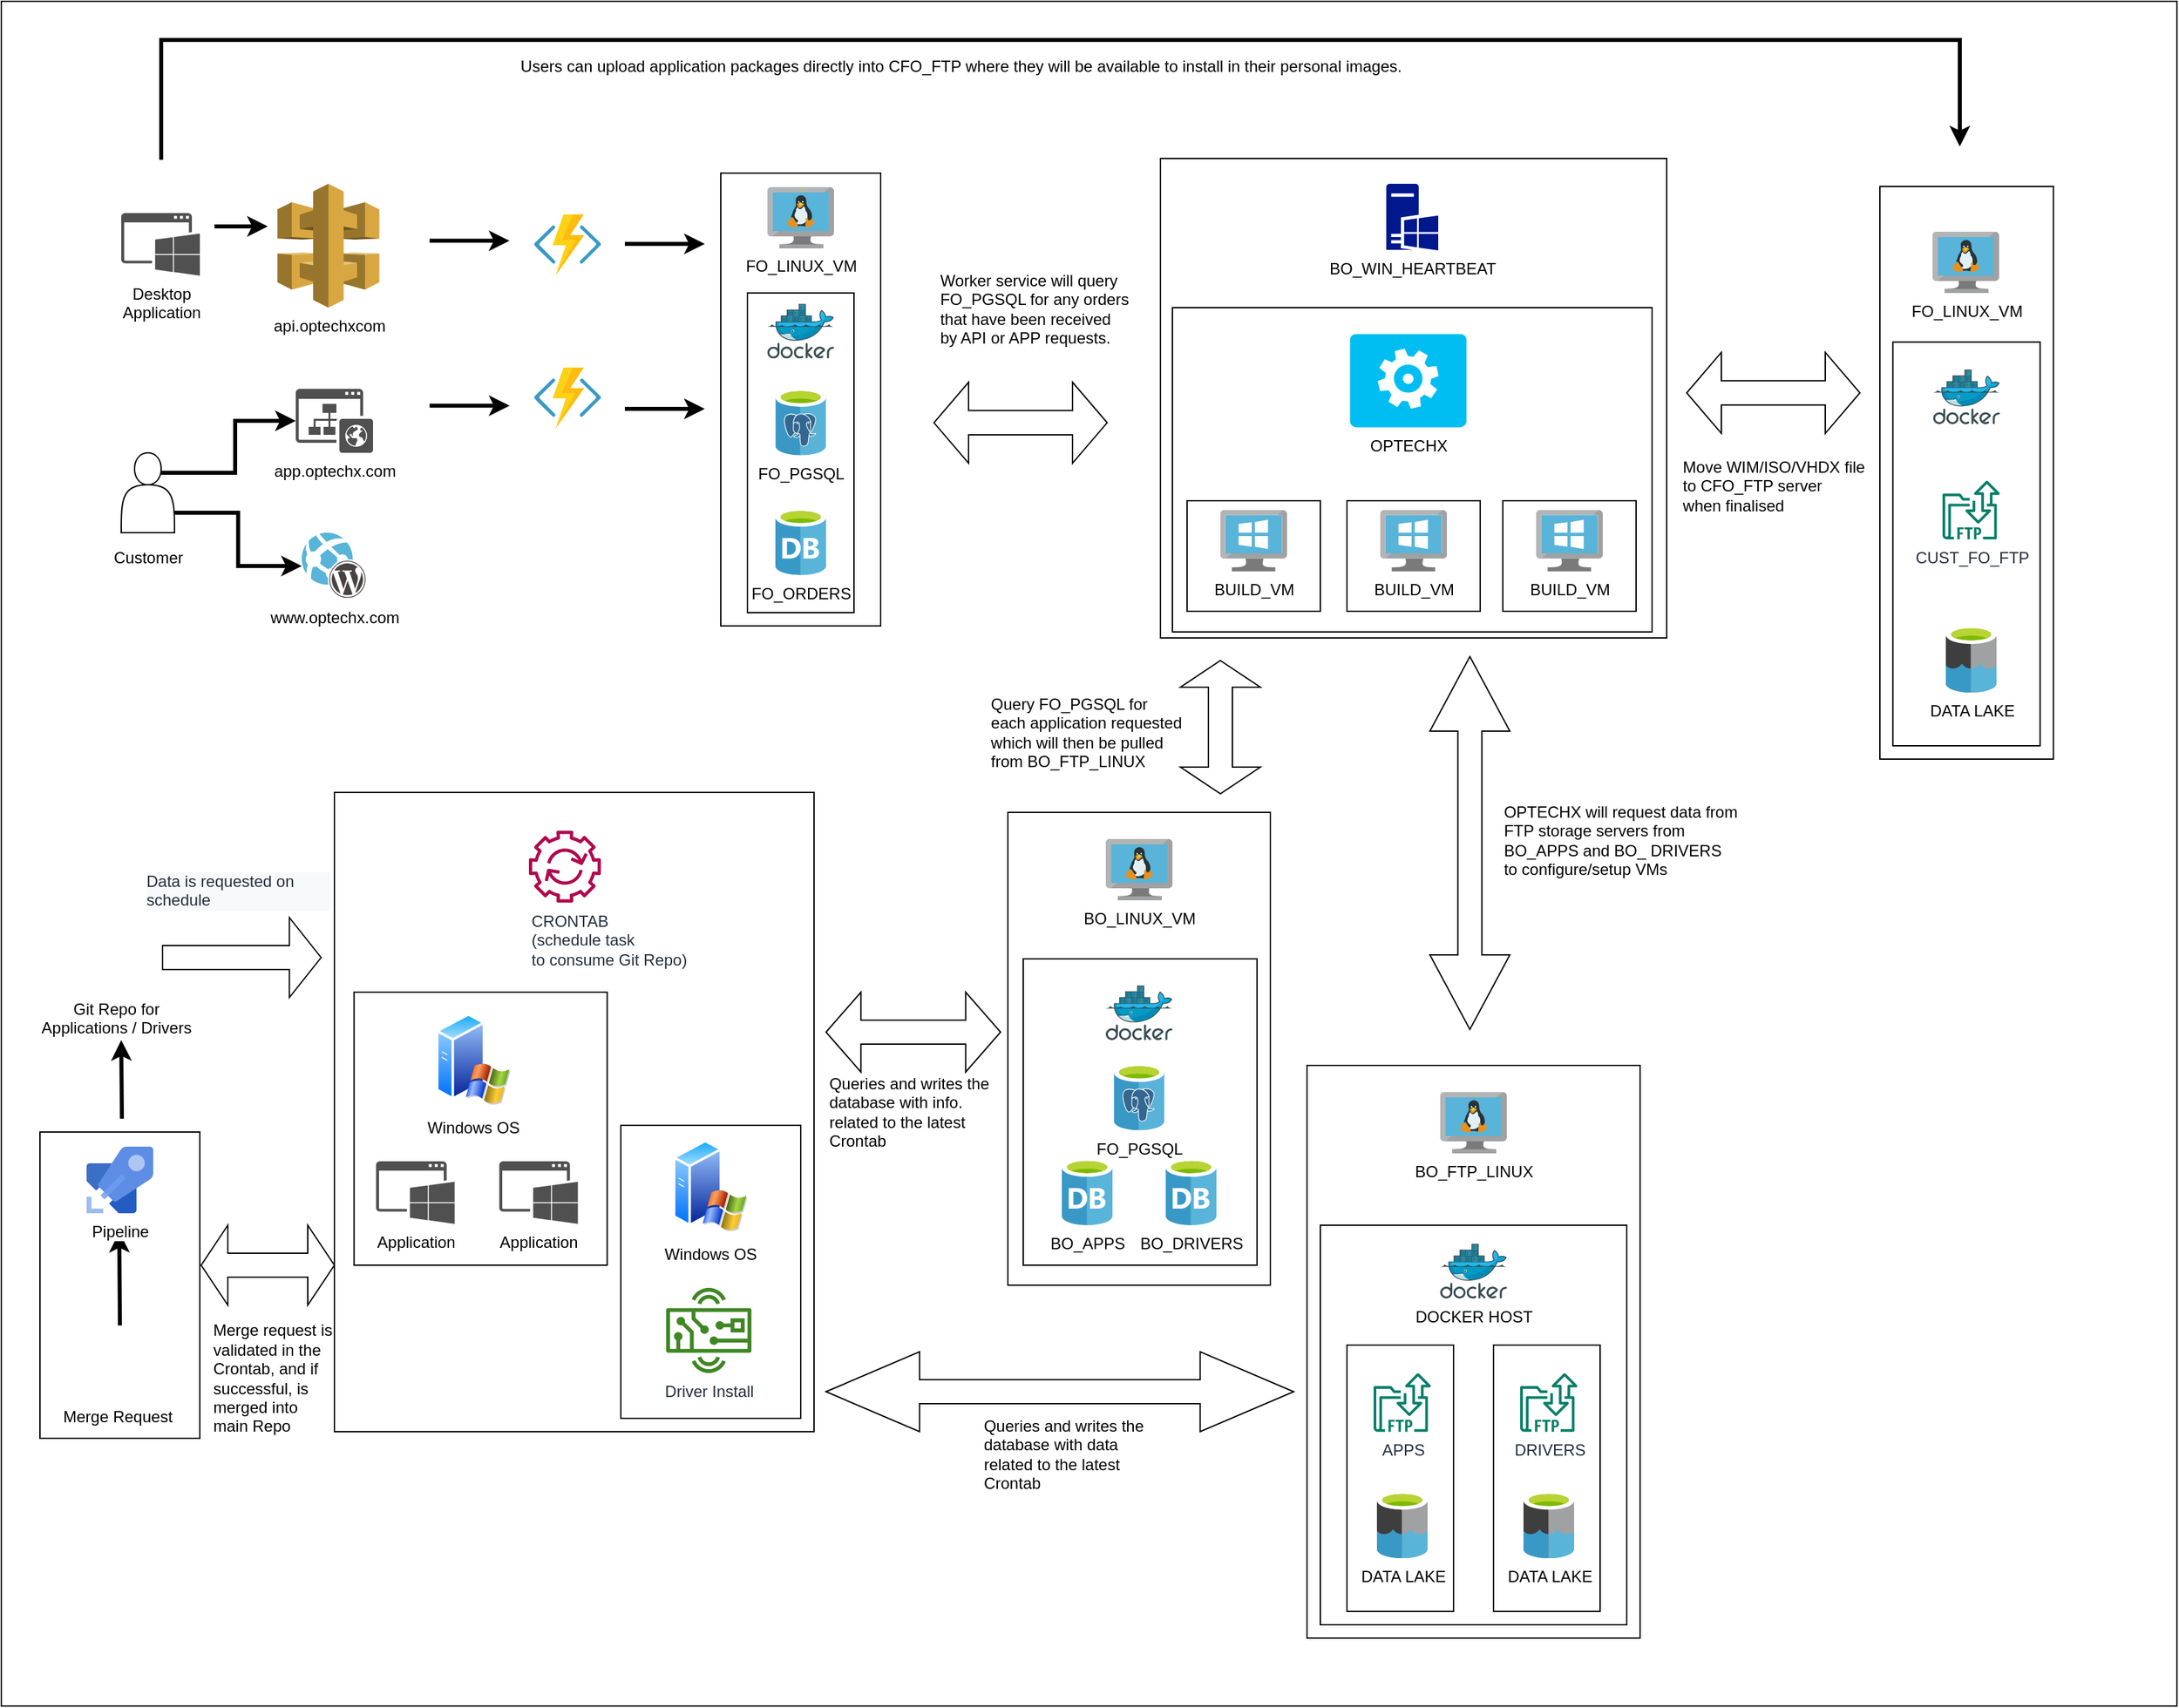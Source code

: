 <mxfile version="15.9.6" type="github">
  <diagram id="_BcDkpopJyKFB6R8OKZN" name="Page-1">
    <mxGraphModel dx="4267" dy="1180" grid="1" gridSize="10" guides="1" tooltips="1" connect="1" arrows="1" fold="1" page="1" pageScale="1" pageWidth="1169" pageHeight="827" math="0" shadow="0">
      <root>
        <mxCell id="0" />
        <mxCell id="1" parent="0" />
        <mxCell id="awUusP9zSpAzIJA0M9YQ-239" value="" style="rounded=0;whiteSpace=wrap;html=1;" vertex="1" parent="1">
          <mxGeometry x="-1240" y="21" width="1632.94" height="1280" as="geometry" />
        </mxCell>
        <mxCell id="awUusP9zSpAzIJA0M9YQ-240" value="" style="rounded=0;whiteSpace=wrap;html=1;" vertex="1" parent="1">
          <mxGeometry x="-1211" y="870" width="120" height="230" as="geometry" />
        </mxCell>
        <mxCell id="awUusP9zSpAzIJA0M9YQ-227" value="" style="rounded=0;whiteSpace=wrap;html=1;" vertex="1" parent="1">
          <mxGeometry x="-990" y="615" width="360" height="480" as="geometry" />
        </mxCell>
        <mxCell id="awUusP9zSpAzIJA0M9YQ-197" value="" style="rounded=0;whiteSpace=wrap;html=1;" vertex="1" parent="1">
          <mxGeometry x="-370" y="139" width="380" height="360" as="geometry" />
        </mxCell>
        <mxCell id="awUusP9zSpAzIJA0M9YQ-173" value="" style="rounded=0;whiteSpace=wrap;html=1;" vertex="1" parent="1">
          <mxGeometry x="-361" y="251" width="360" height="243.49" as="geometry" />
        </mxCell>
        <mxCell id="awUusP9zSpAzIJA0M9YQ-192" value="" style="rounded=0;whiteSpace=wrap;html=1;" vertex="1" parent="1">
          <mxGeometry x="-350" y="396" width="100" height="83" as="geometry" />
        </mxCell>
        <mxCell id="awUusP9zSpAzIJA0M9YQ-188" value="" style="rounded=0;whiteSpace=wrap;html=1;" vertex="1" parent="1">
          <mxGeometry x="170" y="160" width="130.25" height="430" as="geometry" />
        </mxCell>
        <mxCell id="awUusP9zSpAzIJA0M9YQ-187" value="" style="rounded=0;whiteSpace=wrap;html=1;" vertex="1" parent="1">
          <mxGeometry x="179.75" y="276.84" width="110.5" height="303.16" as="geometry" />
        </mxCell>
        <mxCell id="awUusP9zSpAzIJA0M9YQ-129" value="" style="rounded=0;whiteSpace=wrap;html=1;" vertex="1" parent="1">
          <mxGeometry x="-484.5" y="630" width="197" height="355" as="geometry" />
        </mxCell>
        <mxCell id="awUusP9zSpAzIJA0M9YQ-130" value="" style="rounded=0;whiteSpace=wrap;html=1;" vertex="1" parent="1">
          <mxGeometry x="-473" y="740" width="175.5" height="230" as="geometry" />
        </mxCell>
        <mxCell id="awUusP9zSpAzIJA0M9YQ-70" value="www.optechx.com" style="sketch=0;aspect=fixed;html=1;points=[];align=center;image;fontSize=12;image=img/lib/mscae/WebAppWordPress.svg;" vertex="1" parent="1">
          <mxGeometry x="-1014.5" y="420" width="49" height="50" as="geometry" />
        </mxCell>
        <mxCell id="awUusP9zSpAzIJA0M9YQ-246" style="edgeStyle=orthogonalEdgeStyle;rounded=0;orthogonalLoop=1;jettySize=auto;html=1;exitX=1;exitY=0.75;exitDx=0;exitDy=0;strokeWidth=3;" edge="1" parent="1" source="awUusP9zSpAzIJA0M9YQ-71" target="awUusP9zSpAzIJA0M9YQ-70">
          <mxGeometry relative="1" as="geometry" />
        </mxCell>
        <mxCell id="awUusP9zSpAzIJA0M9YQ-247" style="edgeStyle=orthogonalEdgeStyle;rounded=0;orthogonalLoop=1;jettySize=auto;html=1;exitX=0.75;exitY=0.25;exitDx=0;exitDy=0;exitPerimeter=0;strokeWidth=3;" edge="1" parent="1" source="awUusP9zSpAzIJA0M9YQ-71" target="awUusP9zSpAzIJA0M9YQ-72">
          <mxGeometry relative="1" as="geometry" />
        </mxCell>
        <mxCell id="awUusP9zSpAzIJA0M9YQ-71" value="" style="shape=actor;whiteSpace=wrap;html=1;" vertex="1" parent="1">
          <mxGeometry x="-1150" y="360" width="40" height="60" as="geometry" />
        </mxCell>
        <mxCell id="awUusP9zSpAzIJA0M9YQ-72" value="app.optechx.com" style="sketch=0;pointerEvents=1;shadow=0;dashed=0;html=1;strokeColor=none;fillColor=#505050;labelPosition=center;verticalLabelPosition=bottom;verticalAlign=top;outlineConnect=0;align=center;shape=mxgraph.office.sites.website_public;" vertex="1" parent="1">
          <mxGeometry x="-1019" y="312" width="58" height="48" as="geometry" />
        </mxCell>
        <mxCell id="awUusP9zSpAzIJA0M9YQ-74" value="api.optechxcom" style="outlineConnect=0;dashed=0;verticalLabelPosition=bottom;verticalAlign=top;align=center;html=1;shape=mxgraph.aws3.api_gateway;fillColor=#D9A741;gradientColor=none;" vertex="1" parent="1">
          <mxGeometry x="-1032.75" y="158" width="76.5" height="93" as="geometry" />
        </mxCell>
        <mxCell id="awUusP9zSpAzIJA0M9YQ-77" value="Desktop&lt;br&gt;Application" style="sketch=0;pointerEvents=1;shadow=0;dashed=0;html=1;strokeColor=none;fillColor=#505050;labelPosition=center;verticalLabelPosition=bottom;verticalAlign=top;outlineConnect=0;align=center;shape=mxgraph.office.concepts.application_windows;" vertex="1" parent="1">
          <mxGeometry x="-1150" y="180" width="59" height="47" as="geometry" />
        </mxCell>
        <mxCell id="awUusP9zSpAzIJA0M9YQ-89" value="" style="sketch=0;aspect=fixed;html=1;points=[];align=center;image;fontSize=12;image=img/lib/mscae/Functions.svg;" vertex="1" parent="1">
          <mxGeometry x="-840" y="181" width="50" height="46" as="geometry" />
        </mxCell>
        <mxCell id="awUusP9zSpAzIJA0M9YQ-96" value="BO_WIN_HEARTBEAT" style="sketch=0;aspect=fixed;pointerEvents=1;shadow=0;dashed=0;html=1;strokeColor=none;labelPosition=center;verticalLabelPosition=bottom;verticalAlign=top;align=center;fillColor=#00188D;shape=mxgraph.mscae.enterprise.windows_server" vertex="1" parent="1">
          <mxGeometry x="-200.5" y="158" width="39" height="50" as="geometry" />
        </mxCell>
        <mxCell id="awUusP9zSpAzIJA0M9YQ-98" value="BUILD_VM" style="sketch=0;aspect=fixed;html=1;points=[];align=center;image;fontSize=12;image=img/lib/mscae/VirtualMachineWindows.svg;" vertex="1" parent="1">
          <mxGeometry x="-325" y="403" width="50" height="46" as="geometry" />
        </mxCell>
        <mxCell id="awUusP9zSpAzIJA0M9YQ-87" value="" style="rounded=0;whiteSpace=wrap;html=1;" vertex="1" parent="1">
          <mxGeometry x="-700" y="150" width="120" height="340" as="geometry" />
        </mxCell>
        <mxCell id="awUusP9zSpAzIJA0M9YQ-84" value="" style="rounded=0;whiteSpace=wrap;html=1;" vertex="1" parent="1">
          <mxGeometry x="-680" y="240" width="80" height="240" as="geometry" />
        </mxCell>
        <mxCell id="awUusP9zSpAzIJA0M9YQ-79" value="" style="sketch=0;aspect=fixed;html=1;points=[];align=center;image;fontSize=12;image=img/lib/mscae/Docker.svg;" vertex="1" parent="1">
          <mxGeometry x="-665" y="248.17" width="50" height="41" as="geometry" />
        </mxCell>
        <mxCell id="awUusP9zSpAzIJA0M9YQ-80" value="FO_LINUX_VM" style="sketch=0;aspect=fixed;html=1;points=[];align=center;image;fontSize=12;image=img/lib/mscae/VM_Linux.svg;" vertex="1" parent="1">
          <mxGeometry x="-665" y="160.487" width="50" height="46" as="geometry" />
        </mxCell>
        <mxCell id="awUusP9zSpAzIJA0M9YQ-83" value="FO_PGSQL" style="sketch=0;aspect=fixed;html=1;points=[];align=center;image;fontSize=12;image=img/lib/mscae/Azure_Database_for_PostgreSQL_servers.svg;" vertex="1" parent="1">
          <mxGeometry x="-659" y="311.84" width="38" height="50" as="geometry" />
        </mxCell>
        <mxCell id="awUusP9zSpAzIJA0M9YQ-93" value="FO_ORDERS" style="sketch=0;aspect=fixed;html=1;points=[];align=center;image;fontSize=12;image=img/lib/mscae/Database_General.svg;" vertex="1" parent="1">
          <mxGeometry x="-659" y="401.84" width="38" height="50" as="geometry" />
        </mxCell>
        <mxCell id="awUusP9zSpAzIJA0M9YQ-109" value="OPTECHX" style="verticalLabelPosition=bottom;html=1;verticalAlign=top;align=center;strokeColor=none;fillColor=#00BEF2;shape=mxgraph.azure.worker_role;" vertex="1" parent="1">
          <mxGeometry x="-227.75" y="270.84" width="87.5" height="70" as="geometry" />
        </mxCell>
        <mxCell id="awUusP9zSpAzIJA0M9YQ-113" value="BO_LINUX_VM" style="sketch=0;aspect=fixed;html=1;points=[];align=center;image;fontSize=12;image=img/lib/mscae/VM_Linux.svg;" vertex="1" parent="1">
          <mxGeometry x="-411" y="649.997" width="50" height="46" as="geometry" />
        </mxCell>
        <mxCell id="awUusP9zSpAzIJA0M9YQ-114" value="" style="sketch=0;aspect=fixed;html=1;points=[];align=center;image;fontSize=12;image=img/lib/mscae/Docker.svg;" vertex="1" parent="1">
          <mxGeometry x="-411" y="760.0" width="50" height="41" as="geometry" />
        </mxCell>
        <mxCell id="awUusP9zSpAzIJA0M9YQ-115" value="FO_PGSQL" style="sketch=0;aspect=fixed;html=1;points=[];align=center;image;fontSize=12;image=img/lib/mscae/Azure_Database_for_PostgreSQL_servers.svg;" vertex="1" parent="1">
          <mxGeometry x="-405" y="818.75" width="38" height="50" as="geometry" />
        </mxCell>
        <mxCell id="awUusP9zSpAzIJA0M9YQ-116" value="BO_APPS" style="sketch=0;aspect=fixed;html=1;points=[];align=center;image;fontSize=12;image=img/lib/mscae/Database_General.svg;" vertex="1" parent="1">
          <mxGeometry x="-444" y="890" width="38" height="50" as="geometry" />
        </mxCell>
        <mxCell id="awUusP9zSpAzIJA0M9YQ-117" value="BO_DRIVERS" style="sketch=0;aspect=fixed;html=1;points=[];align=center;image;fontSize=12;image=img/lib/mscae/Database_General.svg;" vertex="1" parent="1">
          <mxGeometry x="-366" y="890" width="38" height="50" as="geometry" />
        </mxCell>
        <mxCell id="awUusP9zSpAzIJA0M9YQ-120" value="Git Repo for&lt;br&gt;Applications / Drivers" style="shape=image;html=1;verticalAlign=top;verticalLabelPosition=bottom;labelBackgroundColor=#ffffff;imageAspect=0;aspect=fixed;image=https://cdn1.iconfinder.com/data/icons/social-media-2106/24/social_media_social_media_logo_git-128.png" vertex="1" parent="1">
          <mxGeometry x="-1179" y="714" width="50" height="50" as="geometry" />
        </mxCell>
        <mxCell id="awUusP9zSpAzIJA0M9YQ-123" value="Merge Request" style="shape=image;html=1;verticalAlign=top;verticalLabelPosition=bottom;labelBackgroundColor=#ffffff;imageAspect=0;aspect=fixed;image=https://cdn0.iconfinder.com/data/icons/octicons/1024/git-pull-request-128.png" vertex="1" parent="1">
          <mxGeometry x="-1176" y="1025" width="45" height="45" as="geometry" />
        </mxCell>
        <mxCell id="awUusP9zSpAzIJA0M9YQ-133" value="FO_LINUX_VM" style="sketch=0;aspect=fixed;html=1;points=[];align=center;image;fontSize=12;image=img/lib/mscae/VM_Linux.svg;" vertex="1" parent="1">
          <mxGeometry x="209.5" y="193.997" width="50" height="46" as="geometry" />
        </mxCell>
        <mxCell id="awUusP9zSpAzIJA0M9YQ-149" value="&lt;div&gt;&lt;span&gt;CRONTAB&lt;/span&gt;&lt;/div&gt;&lt;div&gt;&lt;span&gt;(schedule task&amp;nbsp;&lt;/span&gt;&lt;/div&gt;&lt;div&gt;&lt;span&gt;to consume Git Repo)&lt;/span&gt;&lt;/div&gt;" style="sketch=0;outlineConnect=0;fontColor=#232F3E;gradientColor=none;fillColor=#B0084D;strokeColor=none;dashed=0;verticalLabelPosition=bottom;verticalAlign=top;align=left;html=1;fontSize=12;fontStyle=0;aspect=fixed;pointerEvents=1;shape=mxgraph.aws4.automation;" vertex="1" parent="1">
          <mxGeometry x="-844" y="643.75" width="54" height="54" as="geometry" />
        </mxCell>
        <mxCell id="awUusP9zSpAzIJA0M9YQ-153" value="" style="group" vertex="1" connectable="0" parent="1">
          <mxGeometry x="-260" y="820" width="250" height="430" as="geometry" />
        </mxCell>
        <mxCell id="awUusP9zSpAzIJA0M9YQ-146" value="" style="rounded=0;whiteSpace=wrap;html=1;" vertex="1" parent="awUusP9zSpAzIJA0M9YQ-153">
          <mxGeometry width="250" height="430" as="geometry" />
        </mxCell>
        <mxCell id="awUusP9zSpAzIJA0M9YQ-131" value="" style="rounded=0;whiteSpace=wrap;html=1;" vertex="1" parent="awUusP9zSpAzIJA0M9YQ-153">
          <mxGeometry x="10" y="120" width="230" height="300" as="geometry" />
        </mxCell>
        <mxCell id="awUusP9zSpAzIJA0M9YQ-132" value="" style="rounded=0;whiteSpace=wrap;html=1;" vertex="1" parent="awUusP9zSpAzIJA0M9YQ-153">
          <mxGeometry x="140" y="210" width="80" height="200" as="geometry" />
        </mxCell>
        <mxCell id="awUusP9zSpAzIJA0M9YQ-134" value="DOCKER HOST" style="sketch=0;aspect=fixed;html=1;points=[];align=center;image;fontSize=12;image=img/lib/mscae/Docker.svg;" vertex="1" parent="awUusP9zSpAzIJA0M9YQ-153">
          <mxGeometry x="100" y="134.0" width="50" height="41" as="geometry" />
        </mxCell>
        <mxCell id="awUusP9zSpAzIJA0M9YQ-140" value="DATA LAKE" style="sketch=0;aspect=fixed;html=1;points=[];align=center;image;fontSize=12;image=img/lib/mscae/Data_Lake.svg;" vertex="1" parent="awUusP9zSpAzIJA0M9YQ-153">
          <mxGeometry x="162.5" y="320" width="38" height="50" as="geometry" />
        </mxCell>
        <mxCell id="awUusP9zSpAzIJA0M9YQ-141" value="DRIVERS" style="sketch=0;outlineConnect=0;fontColor=#232F3E;gradientColor=none;fillColor=#067F68;strokeColor=none;dashed=0;verticalLabelPosition=bottom;verticalAlign=top;align=center;html=1;fontSize=12;fontStyle=0;aspect=fixed;shape=mxgraph.aws4.transfer_for_ftp_resource;" vertex="1" parent="awUusP9zSpAzIJA0M9YQ-153">
          <mxGeometry x="160" y="231" width="43" height="44.15" as="geometry" />
        </mxCell>
        <mxCell id="awUusP9zSpAzIJA0M9YQ-142" value="" style="rounded=0;whiteSpace=wrap;html=1;" vertex="1" parent="awUusP9zSpAzIJA0M9YQ-153">
          <mxGeometry x="30" y="210" width="80" height="200" as="geometry" />
        </mxCell>
        <mxCell id="awUusP9zSpAzIJA0M9YQ-143" value="DATA LAKE" style="sketch=0;aspect=fixed;html=1;points=[];align=center;image;fontSize=12;image=img/lib/mscae/Data_Lake.svg;" vertex="1" parent="awUusP9zSpAzIJA0M9YQ-153">
          <mxGeometry x="52.5" y="320" width="38" height="50" as="geometry" />
        </mxCell>
        <mxCell id="awUusP9zSpAzIJA0M9YQ-144" value="APPS" style="sketch=0;outlineConnect=0;fontColor=#232F3E;gradientColor=none;fillColor=#067F68;strokeColor=none;dashed=0;verticalLabelPosition=bottom;verticalAlign=top;align=center;html=1;fontSize=12;fontStyle=0;aspect=fixed;shape=mxgraph.aws4.transfer_for_ftp_resource;" vertex="1" parent="awUusP9zSpAzIJA0M9YQ-153">
          <mxGeometry x="50" y="231" width="43" height="44.15" as="geometry" />
        </mxCell>
        <mxCell id="awUusP9zSpAzIJA0M9YQ-145" value="BO_FTP_LINUX" style="sketch=0;aspect=fixed;html=1;points=[];align=center;image;fontSize=12;image=img/lib/mscae/VM_Linux.svg;" vertex="1" parent="awUusP9zSpAzIJA0M9YQ-153">
          <mxGeometry x="100" y="19.997" width="50" height="46" as="geometry" />
        </mxCell>
        <mxCell id="awUusP9zSpAzIJA0M9YQ-158" value="" style="shape=doubleArrow;whiteSpace=wrap;html=1;" vertex="1" parent="1">
          <mxGeometry x="-540" y="307" width="130" height="60.83" as="geometry" />
        </mxCell>
        <mxCell id="awUusP9zSpAzIJA0M9YQ-163" value="" style="endArrow=classic;html=1;rounded=0;strokeWidth=3;" edge="1" parent="1">
          <mxGeometry width="50" height="50" relative="1" as="geometry">
            <mxPoint x="-772" y="203.16" as="sourcePoint" />
            <mxPoint x="-712" y="203.16" as="targetPoint" />
          </mxGeometry>
        </mxCell>
        <mxCell id="awUusP9zSpAzIJA0M9YQ-166" value="" style="endArrow=classic;html=1;rounded=0;strokeWidth=3;" edge="1" parent="1">
          <mxGeometry width="50" height="50" relative="1" as="geometry">
            <mxPoint x="-772" y="327" as="sourcePoint" />
            <mxPoint x="-712" y="327" as="targetPoint" />
          </mxGeometry>
        </mxCell>
        <mxCell id="awUusP9zSpAzIJA0M9YQ-167" value="" style="sketch=0;aspect=fixed;html=1;points=[];align=center;image;fontSize=12;image=img/lib/mscae/Functions.svg;" vertex="1" parent="1">
          <mxGeometry x="-840" y="296" width="50" height="46" as="geometry" />
        </mxCell>
        <mxCell id="awUusP9zSpAzIJA0M9YQ-168" value="" style="endArrow=classic;html=1;rounded=0;strokeWidth=3;" edge="1" parent="1">
          <mxGeometry width="50" height="50" relative="1" as="geometry">
            <mxPoint x="-918.55" y="200.8" as="sourcePoint" />
            <mxPoint x="-858.55" y="200.8" as="targetPoint" />
          </mxGeometry>
        </mxCell>
        <mxCell id="awUusP9zSpAzIJA0M9YQ-169" value="" style="endArrow=classic;html=1;rounded=0;strokeWidth=3;" edge="1" parent="1">
          <mxGeometry width="50" height="50" relative="1" as="geometry">
            <mxPoint x="-918.55" y="324.64" as="sourcePoint" />
            <mxPoint x="-858.55" y="324.64" as="targetPoint" />
          </mxGeometry>
        </mxCell>
        <mxCell id="awUusP9zSpAzIJA0M9YQ-172" value="&lt;div style=&quot;text-align: justify&quot;&gt;&lt;span&gt;Worker service will query&lt;/span&gt;&lt;/div&gt;&lt;div style=&quot;text-align: justify&quot;&gt;&lt;span&gt;FO_PGSQL for any orders&lt;/span&gt;&lt;/div&gt;&lt;div style=&quot;text-align: justify&quot;&gt;&lt;span&gt;that have been received&lt;/span&gt;&lt;/div&gt;&lt;div style=&quot;text-align: justify&quot;&gt;&lt;span&gt;by API or APP requests.&lt;/span&gt;&lt;/div&gt;" style="text;html=1;align=center;verticalAlign=middle;resizable=0;points=[];autosize=1;strokeColor=none;fillColor=none;" vertex="1" parent="1">
          <mxGeometry x="-545" y="222" width="160" height="60" as="geometry" />
        </mxCell>
        <mxCell id="awUusP9zSpAzIJA0M9YQ-177" value="" style="shape=doubleArrow;direction=south;whiteSpace=wrap;html=1;" vertex="1" parent="1">
          <mxGeometry x="-167.75" y="513" width="60" height="280" as="geometry" />
        </mxCell>
        <mxCell id="awUusP9zSpAzIJA0M9YQ-178" value="&lt;div style=&quot;text-align: justify&quot;&gt;&lt;span&gt;OPTECHX will request data from&lt;/span&gt;&lt;/div&gt;&lt;div style=&quot;text-align: justify&quot;&gt;&lt;span&gt;FTP storage servers from&lt;/span&gt;&lt;/div&gt;&lt;div style=&quot;text-align: justify&quot;&gt;&lt;span&gt;BO_APPS and BO_ DRIVERS&lt;/span&gt;&lt;/div&gt;&lt;div style=&quot;text-align: justify&quot;&gt;&lt;span&gt;to configure/setup VMs&lt;/span&gt;&lt;/div&gt;" style="text;html=1;align=center;verticalAlign=middle;resizable=0;points=[];autosize=1;strokeColor=none;fillColor=none;" vertex="1" parent="1">
          <mxGeometry x="-120" y="621" width="190" height="60" as="geometry" />
        </mxCell>
        <mxCell id="awUusP9zSpAzIJA0M9YQ-179" value="" style="shape=doubleArrow;direction=south;whiteSpace=wrap;html=1;" vertex="1" parent="1">
          <mxGeometry x="-355" y="516" width="60" height="100" as="geometry" />
        </mxCell>
        <mxCell id="awUusP9zSpAzIJA0M9YQ-182" value="&lt;div style=&quot;text-align: justify&quot;&gt;&lt;span&gt;Query FO_PGSQL for&lt;/span&gt;&lt;/div&gt;&lt;div style=&quot;text-align: justify&quot;&gt;&lt;span&gt;each application requested&lt;/span&gt;&lt;/div&gt;&lt;div style=&quot;text-align: justify&quot;&gt;&lt;span&gt;which will then be pulled&lt;/span&gt;&lt;/div&gt;&lt;div style=&quot;text-align: justify&quot;&gt;&lt;span&gt;from BO_FTP_LINUX&lt;/span&gt;&lt;/div&gt;" style="text;html=1;align=center;verticalAlign=middle;resizable=0;points=[];autosize=1;strokeColor=none;fillColor=none;" vertex="1" parent="1">
          <mxGeometry x="-506" y="540" width="160" height="60" as="geometry" />
        </mxCell>
        <mxCell id="awUusP9zSpAzIJA0M9YQ-184" value="" style="sketch=0;aspect=fixed;html=1;points=[];align=center;image;fontSize=12;image=img/lib/mscae/Docker.svg;" vertex="1" parent="1">
          <mxGeometry x="210" y="297.5" width="50" height="41" as="geometry" />
        </mxCell>
        <mxCell id="awUusP9zSpAzIJA0M9YQ-185" value="CUST_FO_FTP" style="sketch=0;outlineConnect=0;fontColor=#232F3E;gradientColor=none;fillColor=#067F68;strokeColor=none;dashed=0;verticalLabelPosition=bottom;verticalAlign=top;align=center;html=1;fontSize=12;fontStyle=0;aspect=fixed;shape=mxgraph.aws4.transfer_for_ftp_resource;" vertex="1" parent="1">
          <mxGeometry x="217" y="380.85" width="43" height="44.15" as="geometry" />
        </mxCell>
        <mxCell id="awUusP9zSpAzIJA0M9YQ-186" value="DATA LAKE" style="sketch=0;aspect=fixed;html=1;points=[];align=center;image;fontSize=12;image=img/lib/mscae/Data_Lake.svg;" vertex="1" parent="1">
          <mxGeometry x="219.5" y="490" width="38" height="50" as="geometry" />
        </mxCell>
        <mxCell id="awUusP9zSpAzIJA0M9YQ-189" value="" style="endArrow=classic;html=1;rounded=0;strokeWidth=3;" edge="1" parent="1">
          <mxGeometry width="50" height="50" relative="1" as="geometry">
            <mxPoint x="-1120" y="140" as="sourcePoint" />
            <mxPoint x="230" y="130" as="targetPoint" />
            <Array as="points">
              <mxPoint x="-1120" y="50" />
              <mxPoint x="230" y="50" />
            </Array>
          </mxGeometry>
        </mxCell>
        <mxCell id="awUusP9zSpAzIJA0M9YQ-190" value="Users can upload application packages directly into CFO_FTP where they will be available to install in their personal images." style="text;html=1;align=center;verticalAlign=middle;resizable=0;points=[];autosize=1;strokeColor=none;fillColor=none;" vertex="1" parent="1">
          <mxGeometry x="-860" y="60" width="680" height="20" as="geometry" />
        </mxCell>
        <mxCell id="awUusP9zSpAzIJA0M9YQ-191" value="" style="shape=doubleArrow;whiteSpace=wrap;html=1;" vertex="1" parent="1">
          <mxGeometry x="25" y="284.58" width="130" height="60.83" as="geometry" />
        </mxCell>
        <mxCell id="awUusP9zSpAzIJA0M9YQ-195" value="" style="group" vertex="1" connectable="0" parent="1">
          <mxGeometry x="-230" y="396" width="100" height="83" as="geometry" />
        </mxCell>
        <mxCell id="awUusP9zSpAzIJA0M9YQ-193" value="" style="rounded=0;whiteSpace=wrap;html=1;" vertex="1" parent="awUusP9zSpAzIJA0M9YQ-195">
          <mxGeometry width="100" height="83" as="geometry" />
        </mxCell>
        <mxCell id="awUusP9zSpAzIJA0M9YQ-100" value="BUILD_VM" style="sketch=0;aspect=fixed;html=1;points=[];align=center;image;fontSize=12;image=img/lib/mscae/VirtualMachineWindows.svg;" vertex="1" parent="awUusP9zSpAzIJA0M9YQ-195">
          <mxGeometry x="25" y="7" width="50" height="46" as="geometry" />
        </mxCell>
        <mxCell id="awUusP9zSpAzIJA0M9YQ-196" value="" style="group" vertex="1" connectable="0" parent="1">
          <mxGeometry x="-113" y="396" width="100" height="83" as="geometry" />
        </mxCell>
        <mxCell id="awUusP9zSpAzIJA0M9YQ-194" value="" style="rounded=0;whiteSpace=wrap;html=1;" vertex="1" parent="awUusP9zSpAzIJA0M9YQ-196">
          <mxGeometry width="100" height="83" as="geometry" />
        </mxCell>
        <mxCell id="awUusP9zSpAzIJA0M9YQ-101" value="BUILD_VM" style="sketch=0;aspect=fixed;html=1;points=[];align=center;image;fontSize=12;image=img/lib/mscae/VirtualMachineWindows.svg;" vertex="1" parent="awUusP9zSpAzIJA0M9YQ-196">
          <mxGeometry x="25" y="7" width="50" height="46" as="geometry" />
        </mxCell>
        <mxCell id="awUusP9zSpAzIJA0M9YQ-198" value="&lt;div style=&quot;text-align: justify&quot;&gt;&lt;span&gt;Move WIM/ISO/VHDX file&lt;/span&gt;&lt;/div&gt;&lt;div style=&quot;text-align: justify&quot;&gt;&lt;span&gt;to CFO_FTP server&lt;/span&gt;&lt;/div&gt;&lt;div style=&quot;text-align: justify&quot;&gt;&lt;span&gt;when finalised&lt;/span&gt;&lt;/div&gt;" style="text;html=1;align=center;verticalAlign=middle;resizable=0;points=[];autosize=1;strokeColor=none;fillColor=none;" vertex="1" parent="1">
          <mxGeometry x="15" y="360" width="150" height="50" as="geometry" />
        </mxCell>
        <mxCell id="awUusP9zSpAzIJA0M9YQ-202" value="" style="endArrow=classic;html=1;rounded=0;strokeWidth=3;" edge="1" parent="1">
          <mxGeometry width="50" height="50" relative="1" as="geometry">
            <mxPoint x="-1149.52" y="860" as="sourcePoint" />
            <mxPoint x="-1150" y="801" as="targetPoint" />
          </mxGeometry>
        </mxCell>
        <mxCell id="awUusP9zSpAzIJA0M9YQ-203" value="" style="endArrow=classic;html=1;rounded=0;strokeWidth=3;" edge="1" parent="1">
          <mxGeometry width="50" height="50" relative="1" as="geometry">
            <mxPoint x="-1151" y="1015.25" as="sourcePoint" />
            <mxPoint x="-1151.48" y="945" as="targetPoint" />
          </mxGeometry>
        </mxCell>
        <mxCell id="awUusP9zSpAzIJA0M9YQ-205" value="Pipeline" style="sketch=0;aspect=fixed;html=1;points=[];align=center;image;fontSize=12;image=img/lib/mscae/Azure_Pipelines.svg;" vertex="1" parent="1">
          <mxGeometry x="-1176" y="881" width="50" height="50" as="geometry" />
        </mxCell>
        <mxCell id="awUusP9zSpAzIJA0M9YQ-213" value="" style="group" vertex="1" connectable="0" parent="1">
          <mxGeometry x="-975.25" y="765" width="190" height="205" as="geometry" />
        </mxCell>
        <mxCell id="awUusP9zSpAzIJA0M9YQ-212" value="" style="rounded=0;whiteSpace=wrap;html=1;" vertex="1" parent="awUusP9zSpAzIJA0M9YQ-213">
          <mxGeometry width="190" height="205" as="geometry" />
        </mxCell>
        <mxCell id="awUusP9zSpAzIJA0M9YQ-208" value="Windows OS" style="aspect=fixed;perimeter=ellipsePerimeter;html=1;align=center;shadow=0;dashed=0;spacingTop=3;image;image=img/lib/active_directory/windows_server_2.svg;" vertex="1" parent="awUusP9zSpAzIJA0M9YQ-213">
          <mxGeometry x="61.45" y="15" width="56" height="70" as="geometry" />
        </mxCell>
        <mxCell id="awUusP9zSpAzIJA0M9YQ-209" value="Application" style="sketch=0;pointerEvents=1;shadow=0;dashed=0;html=1;strokeColor=none;fillColor=#505050;labelPosition=center;verticalLabelPosition=bottom;verticalAlign=top;outlineConnect=0;align=center;shape=mxgraph.office.concepts.application_windows;" vertex="1" parent="awUusP9zSpAzIJA0M9YQ-213">
          <mxGeometry x="16.5" y="127" width="59" height="47" as="geometry" />
        </mxCell>
        <mxCell id="awUusP9zSpAzIJA0M9YQ-210" value="Application" style="sketch=0;pointerEvents=1;shadow=0;dashed=0;html=1;strokeColor=none;fillColor=#505050;labelPosition=center;verticalLabelPosition=bottom;verticalAlign=top;outlineConnect=0;align=center;shape=mxgraph.office.concepts.application_windows;" vertex="1" parent="awUusP9zSpAzIJA0M9YQ-213">
          <mxGeometry x="109" y="127" width="59" height="47" as="geometry" />
        </mxCell>
        <mxCell id="awUusP9zSpAzIJA0M9YQ-215" value="" style="rounded=0;whiteSpace=wrap;html=1;" vertex="1" parent="1">
          <mxGeometry x="-775" y="865" width="135" height="220" as="geometry" />
        </mxCell>
        <mxCell id="awUusP9zSpAzIJA0M9YQ-216" value="Windows OS" style="aspect=fixed;perimeter=ellipsePerimeter;html=1;align=center;shadow=0;dashed=0;spacingTop=3;image;image=img/lib/active_directory/windows_server_2.svg;" vertex="1" parent="1">
          <mxGeometry x="-736" y="875" width="56" height="70" as="geometry" />
        </mxCell>
        <mxCell id="awUusP9zSpAzIJA0M9YQ-226" value="Driver Install" style="sketch=0;outlineConnect=0;fontColor=#232F3E;gradientColor=none;fillColor=#3F8624;strokeColor=none;dashed=0;verticalLabelPosition=bottom;verticalAlign=top;align=center;html=1;fontSize=12;fontStyle=0;aspect=fixed;pointerEvents=1;shape=mxgraph.aws4.hardware_board;" vertex="1" parent="1">
          <mxGeometry x="-741" y="987" width="64" height="64" as="geometry" />
        </mxCell>
        <mxCell id="awUusP9zSpAzIJA0M9YQ-237" value="" style="shape=doubleArrow;whiteSpace=wrap;html=1;" vertex="1" parent="1">
          <mxGeometry x="-621" y="765" width="131" height="60" as="geometry" />
        </mxCell>
        <mxCell id="awUusP9zSpAzIJA0M9YQ-238" value="" style="shape=doubleArrow;whiteSpace=wrap;html=1;" vertex="1" parent="1">
          <mxGeometry x="-621" y="1035" width="351" height="60" as="geometry" />
        </mxCell>
        <mxCell id="awUusP9zSpAzIJA0M9YQ-245" value="" style="endArrow=classic;html=1;rounded=0;strokeWidth=3;" edge="1" parent="1">
          <mxGeometry width="50" height="50" relative="1" as="geometry">
            <mxPoint x="-1080" y="190" as="sourcePoint" />
            <mxPoint x="-1040" y="190" as="targetPoint" />
          </mxGeometry>
        </mxCell>
        <mxCell id="awUusP9zSpAzIJA0M9YQ-248" value="Customer" style="text;html=1;align=center;verticalAlign=middle;resizable=0;points=[];autosize=1;strokeColor=none;fillColor=none;" vertex="1" parent="1">
          <mxGeometry x="-1165" y="429" width="70" height="20" as="geometry" />
        </mxCell>
        <mxCell id="awUusP9zSpAzIJA0M9YQ-249" value="" style="shape=doubleArrow;whiteSpace=wrap;html=1;" vertex="1" parent="1">
          <mxGeometry x="-1090" y="940" width="100" height="60" as="geometry" />
        </mxCell>
        <mxCell id="awUusP9zSpAzIJA0M9YQ-251" value="" style="shape=singleArrow;whiteSpace=wrap;html=1;" vertex="1" parent="1">
          <mxGeometry x="-1119" y="709" width="119" height="60" as="geometry" />
        </mxCell>
        <mxCell id="awUusP9zSpAzIJA0M9YQ-255" value="&lt;div style=&quot;text-align: justify&quot;&gt;&lt;span&gt;Queries and writes the&lt;/span&gt;&lt;/div&gt;&lt;div style=&quot;text-align: justify&quot;&gt;&lt;span&gt;database&amp;nbsp;&lt;/span&gt;&lt;span&gt;with info.&lt;/span&gt;&lt;/div&gt;&lt;div style=&quot;text-align: justify&quot;&gt;&lt;span&gt;related&amp;nbsp;&lt;/span&gt;&lt;span&gt;to the latest&amp;nbsp;&lt;/span&gt;&lt;/div&gt;&lt;div style=&quot;text-align: justify&quot;&gt;&lt;span&gt;Crontab&lt;/span&gt;&lt;/div&gt;" style="text;html=1;align=center;verticalAlign=middle;resizable=0;points=[];autosize=1;strokeColor=none;fillColor=none;" vertex="1" parent="1">
          <mxGeometry x="-629" y="825" width="140" height="60" as="geometry" />
        </mxCell>
        <mxCell id="awUusP9zSpAzIJA0M9YQ-256" value="&lt;div style=&quot;text-align: justify&quot;&gt;&lt;span&gt;Queries and writes the&lt;/span&gt;&lt;/div&gt;&lt;div style=&quot;text-align: justify&quot;&gt;&lt;span&gt;database&amp;nbsp;&lt;/span&gt;&lt;span&gt;with data&lt;/span&gt;&lt;/div&gt;&lt;div style=&quot;text-align: justify&quot;&gt;&lt;span&gt;related&amp;nbsp;&lt;/span&gt;&lt;span&gt;to the latest&amp;nbsp;&lt;/span&gt;&lt;/div&gt;&lt;div style=&quot;text-align: justify&quot;&gt;&lt;span&gt;Crontab&lt;/span&gt;&lt;/div&gt;" style="text;html=1;align=center;verticalAlign=middle;resizable=0;points=[];autosize=1;strokeColor=none;fillColor=none;" vertex="1" parent="1">
          <mxGeometry x="-513.5" y="1082" width="140" height="60" as="geometry" />
        </mxCell>
        <mxCell id="awUusP9zSpAzIJA0M9YQ-257" value="&lt;div style=&quot;text-align: justify&quot;&gt;Merge request is&amp;nbsp;&lt;/div&gt;&lt;div style=&quot;text-align: justify&quot;&gt;validated in the&amp;nbsp;&lt;/div&gt;&lt;div style=&quot;text-align: justify&quot;&gt;Crontab,&amp;nbsp;&lt;span&gt;and if&amp;nbsp;&lt;/span&gt;&lt;/div&gt;&lt;div style=&quot;text-align: justify&quot;&gt;&lt;span&gt;successful,&amp;nbsp;&lt;/span&gt;&lt;span&gt;is&lt;/span&gt;&lt;/div&gt;&lt;div style=&quot;text-align: justify&quot;&gt;&lt;span&gt;merged&amp;nbsp;&lt;/span&gt;&lt;span&gt;into&amp;nbsp;&lt;/span&gt;&lt;/div&gt;&lt;div style=&quot;text-align: justify&quot;&gt;&lt;span&gt;main&amp;nbsp;&lt;/span&gt;&lt;span&gt;Repo&lt;/span&gt;&lt;/div&gt;" style="text;html=1;align=center;verticalAlign=middle;resizable=0;points=[];autosize=1;strokeColor=none;fillColor=none;" vertex="1" parent="1">
          <mxGeometry x="-1090" y="1010" width="110" height="90" as="geometry" />
        </mxCell>
        <mxCell id="awUusP9zSpAzIJA0M9YQ-262" value="&lt;div style=&quot;color: rgb(35 , 47 , 62) ; font-family: &amp;#34;helvetica&amp;#34; ; font-size: 12px ; font-style: normal ; font-weight: 400 ; letter-spacing: normal ; text-align: left ; text-indent: 0px ; text-transform: none ; word-spacing: 0px ; background-color: rgb(248 , 249 , 250)&quot;&gt;Data is requested on schedule&lt;/div&gt;" style="text;whiteSpace=wrap;html=1;" vertex="1" parent="1">
          <mxGeometry x="-1133" y="668" width="140" height="36.25" as="geometry" />
        </mxCell>
      </root>
    </mxGraphModel>
  </diagram>
</mxfile>
